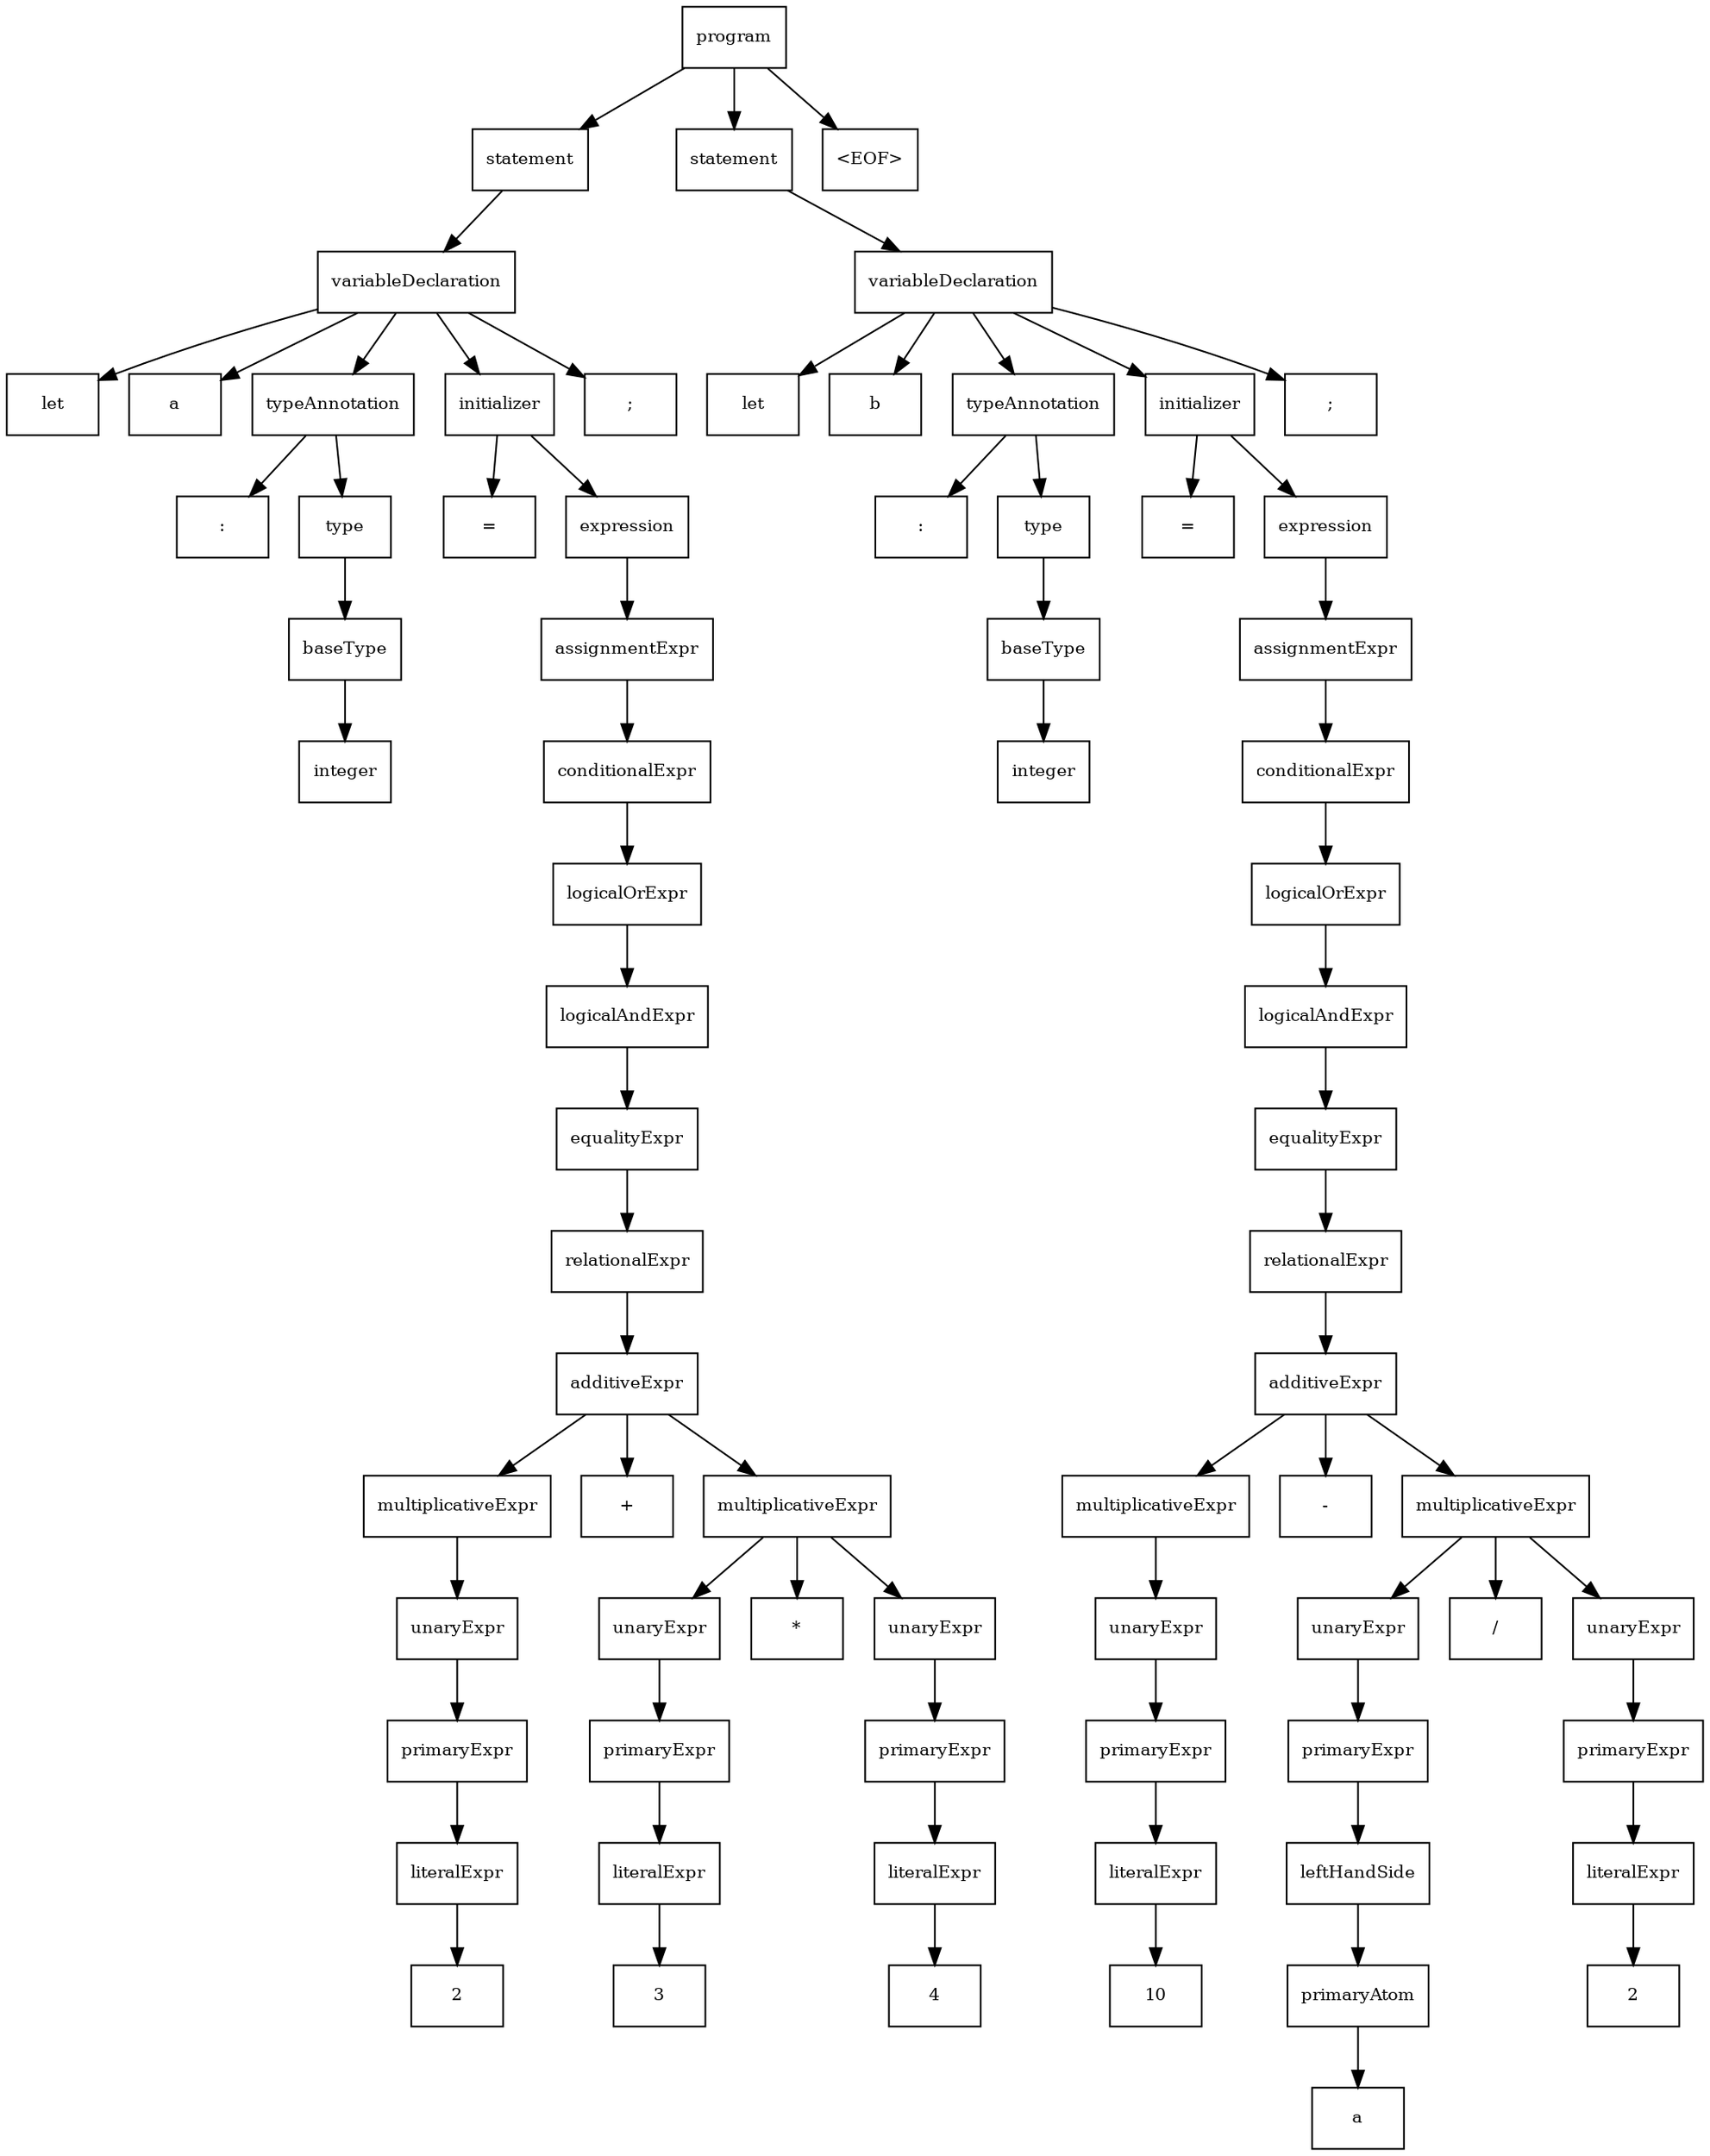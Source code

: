 digraph ParseTree {
  node [shape=box, fontsize=10];
  rankdir=TB;
  n0 [label="program"];
  n1 [label="statement"];
  n2 [label="variableDeclaration"];
  n3 [label="let"];
  n2 -> n3;
  n4 [label="a"];
  n2 -> n4;
  n5 [label="typeAnnotation"];
  n6 [label=":"];
  n5 -> n6;
  n7 [label="type"];
  n8 [label="baseType"];
  n9 [label="integer"];
  n8 -> n9;
  n7 -> n8;
  n5 -> n7;
  n2 -> n5;
  n10 [label="initializer"];
  n11 [label="="];
  n10 -> n11;
  n12 [label="expression"];
  n13 [label="assignmentExpr"];
  n14 [label="conditionalExpr"];
  n15 [label="logicalOrExpr"];
  n16 [label="logicalAndExpr"];
  n17 [label="equalityExpr"];
  n18 [label="relationalExpr"];
  n19 [label="additiveExpr"];
  n20 [label="multiplicativeExpr"];
  n21 [label="unaryExpr"];
  n22 [label="primaryExpr"];
  n23 [label="literalExpr"];
  n24 [label="2"];
  n23 -> n24;
  n22 -> n23;
  n21 -> n22;
  n20 -> n21;
  n19 -> n20;
  n25 [label="+"];
  n19 -> n25;
  n26 [label="multiplicativeExpr"];
  n27 [label="unaryExpr"];
  n28 [label="primaryExpr"];
  n29 [label="literalExpr"];
  n30 [label="3"];
  n29 -> n30;
  n28 -> n29;
  n27 -> n28;
  n26 -> n27;
  n31 [label="*"];
  n26 -> n31;
  n32 [label="unaryExpr"];
  n33 [label="primaryExpr"];
  n34 [label="literalExpr"];
  n35 [label="4"];
  n34 -> n35;
  n33 -> n34;
  n32 -> n33;
  n26 -> n32;
  n19 -> n26;
  n18 -> n19;
  n17 -> n18;
  n16 -> n17;
  n15 -> n16;
  n14 -> n15;
  n13 -> n14;
  n12 -> n13;
  n10 -> n12;
  n2 -> n10;
  n36 [label=";"];
  n2 -> n36;
  n1 -> n2;
  n0 -> n1;
  n37 [label="statement"];
  n38 [label="variableDeclaration"];
  n39 [label="let"];
  n38 -> n39;
  n40 [label="b"];
  n38 -> n40;
  n41 [label="typeAnnotation"];
  n42 [label=":"];
  n41 -> n42;
  n43 [label="type"];
  n44 [label="baseType"];
  n45 [label="integer"];
  n44 -> n45;
  n43 -> n44;
  n41 -> n43;
  n38 -> n41;
  n46 [label="initializer"];
  n47 [label="="];
  n46 -> n47;
  n48 [label="expression"];
  n49 [label="assignmentExpr"];
  n50 [label="conditionalExpr"];
  n51 [label="logicalOrExpr"];
  n52 [label="logicalAndExpr"];
  n53 [label="equalityExpr"];
  n54 [label="relationalExpr"];
  n55 [label="additiveExpr"];
  n56 [label="multiplicativeExpr"];
  n57 [label="unaryExpr"];
  n58 [label="primaryExpr"];
  n59 [label="literalExpr"];
  n60 [label="10"];
  n59 -> n60;
  n58 -> n59;
  n57 -> n58;
  n56 -> n57;
  n55 -> n56;
  n61 [label="-"];
  n55 -> n61;
  n62 [label="multiplicativeExpr"];
  n63 [label="unaryExpr"];
  n64 [label="primaryExpr"];
  n65 [label="leftHandSide"];
  n66 [label="primaryAtom"];
  n67 [label="a"];
  n66 -> n67;
  n65 -> n66;
  n64 -> n65;
  n63 -> n64;
  n62 -> n63;
  n68 [label="/"];
  n62 -> n68;
  n69 [label="unaryExpr"];
  n70 [label="primaryExpr"];
  n71 [label="literalExpr"];
  n72 [label="2"];
  n71 -> n72;
  n70 -> n71;
  n69 -> n70;
  n62 -> n69;
  n55 -> n62;
  n54 -> n55;
  n53 -> n54;
  n52 -> n53;
  n51 -> n52;
  n50 -> n51;
  n49 -> n50;
  n48 -> n49;
  n46 -> n48;
  n38 -> n46;
  n73 [label=";"];
  n38 -> n73;
  n37 -> n38;
  n0 -> n37;
  n74 [label="<EOF>"];
  n0 -> n74;
}